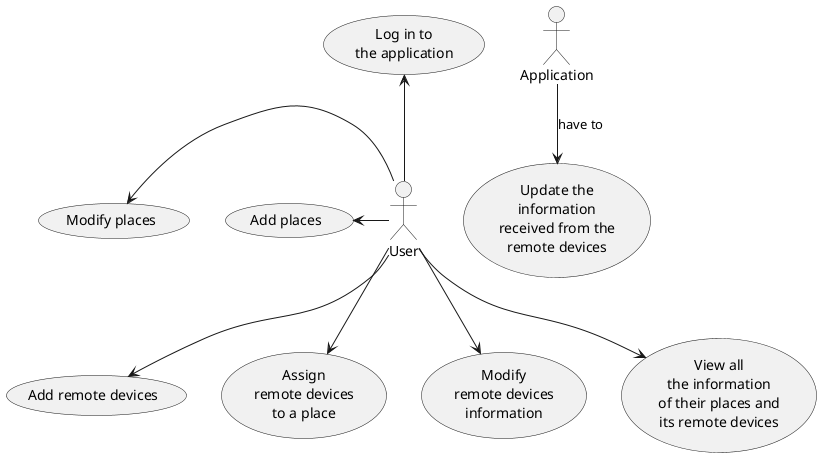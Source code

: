 @startuml

usecase UC001 as "Log in to
the application"

usecase UC002 as "Add places"

usecase UC003 as "Add remote devices"

usecase UC004 as "Assign
remote devices
to a place"

usecase UC005 as "Modify places"

usecase UC006 as "Modify
remote devices
information"

usecase UC007 as "View all
the information
of their places and
its remote devices"

usecase UC008 as "Update the
information
received from the
remote devices"

User -up-> (UC001)
User -left-> (UC002)
User -down-> (UC003)
User -down-> (UC004)
User -left-> (UC005)
User -down-> (UC006)
User -down-> (UC007)

Application -down-> (UC008) : have to

@enduml
